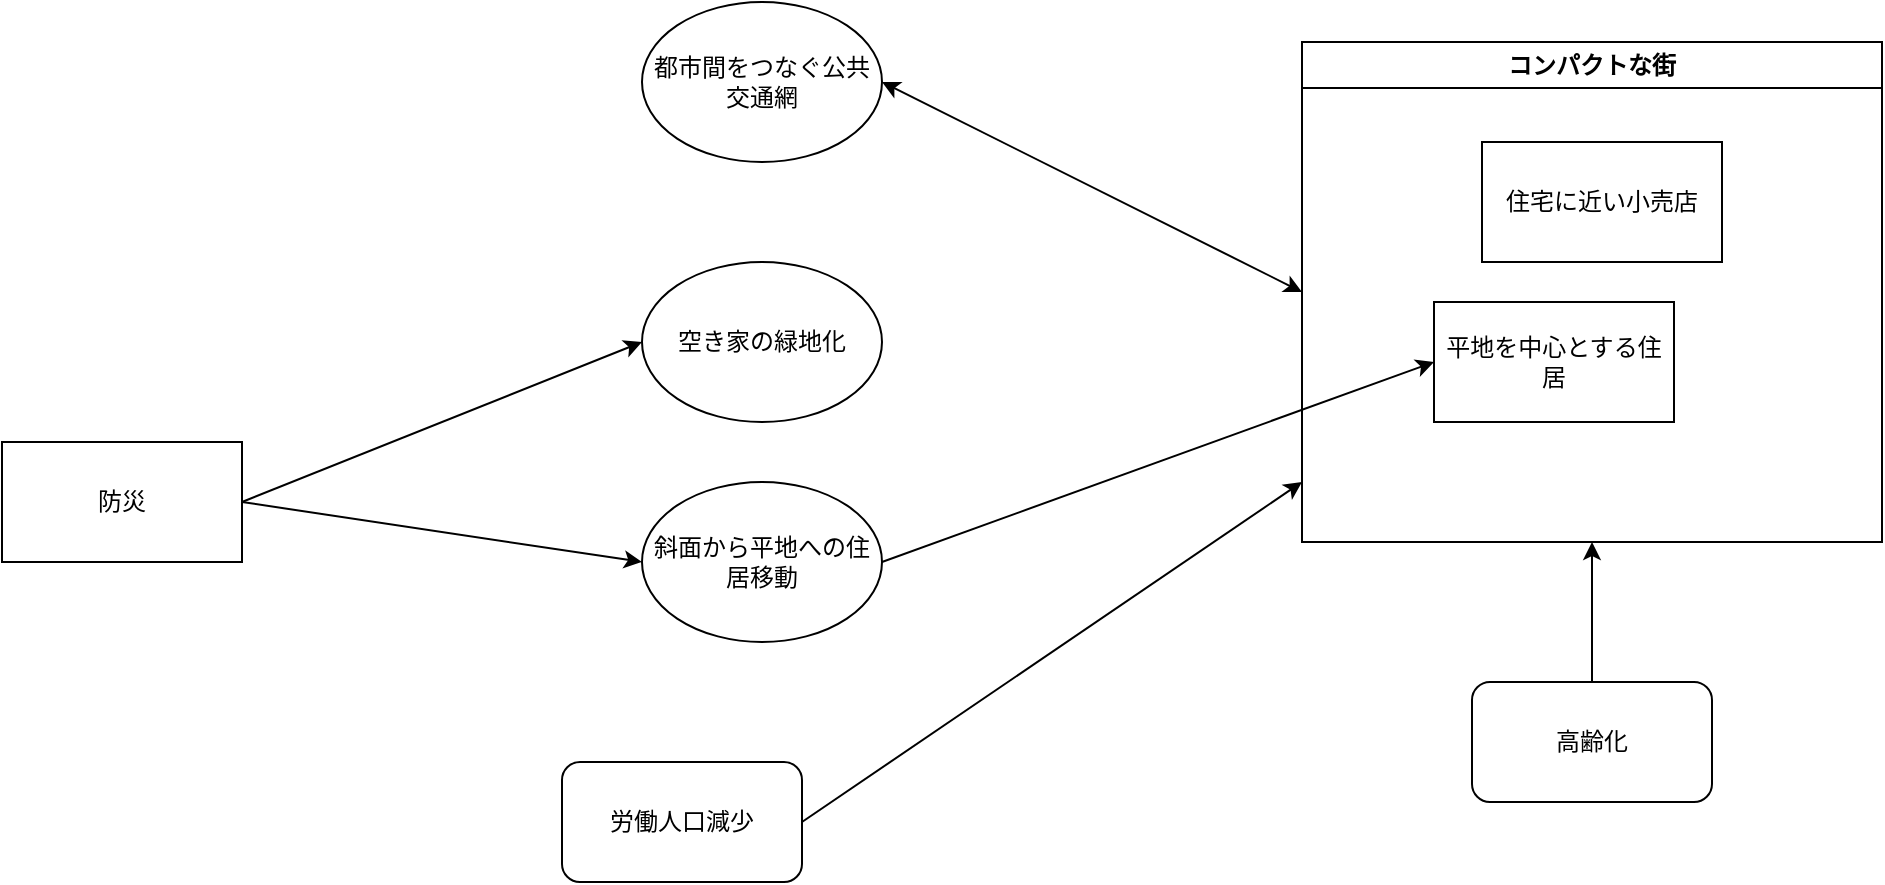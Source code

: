 <mxfile version="26.0.16">
  <diagram name="Page-1" id="c7558073-3199-34d8-9f00-42111426c3f3">
    <mxGraphModel dx="2293" dy="568" grid="1" gridSize="10" guides="1" tooltips="1" connect="1" arrows="1" fold="1" page="1" pageScale="1" pageWidth="826" pageHeight="1169" background="none" math="0" shadow="0">
      <root>
        <mxCell id="0" />
        <mxCell id="1" parent="0" />
        <mxCell id="LbMQaAPlcjFNFcbojx48-96" value="防災" style="rounded=0;whiteSpace=wrap;html=1;" vertex="1" parent="1">
          <mxGeometry x="-10" y="330" width="120" height="60" as="geometry" />
        </mxCell>
        <mxCell id="LbMQaAPlcjFNFcbojx48-101" value="コンパクトな街" style="swimlane;whiteSpace=wrap;html=1;" vertex="1" parent="1">
          <mxGeometry x="640" y="130" width="290" height="250" as="geometry" />
        </mxCell>
        <mxCell id="LbMQaAPlcjFNFcbojx48-100" value="平地を中心とする住居" style="rounded=0;whiteSpace=wrap;html=1;" vertex="1" parent="LbMQaAPlcjFNFcbojx48-101">
          <mxGeometry x="66" y="130" width="120" height="60" as="geometry" />
        </mxCell>
        <mxCell id="LbMQaAPlcjFNFcbojx48-102" value="住宅に近い小売店" style="rounded=0;whiteSpace=wrap;html=1;" vertex="1" parent="LbMQaAPlcjFNFcbojx48-101">
          <mxGeometry x="90" y="50" width="120" height="60" as="geometry" />
        </mxCell>
        <mxCell id="LbMQaAPlcjFNFcbojx48-103" value="労働人口減少" style="rounded=1;whiteSpace=wrap;html=1;" vertex="1" parent="1">
          <mxGeometry x="270" y="490" width="120" height="60" as="geometry" />
        </mxCell>
        <mxCell id="LbMQaAPlcjFNFcbojx48-104" value="高齢化" style="rounded=1;whiteSpace=wrap;html=1;" vertex="1" parent="1">
          <mxGeometry x="725" y="450" width="120" height="60" as="geometry" />
        </mxCell>
        <mxCell id="LbMQaAPlcjFNFcbojx48-105" value="斜面から平地への住居移動" style="ellipse;whiteSpace=wrap;html=1;" vertex="1" parent="1">
          <mxGeometry x="310" y="350" width="120" height="80" as="geometry" />
        </mxCell>
        <mxCell id="LbMQaAPlcjFNFcbojx48-107" value="" style="endArrow=classic;html=1;rounded=0;exitX=1;exitY=0.5;exitDx=0;exitDy=0;entryX=0;entryY=0.5;entryDx=0;entryDy=0;" edge="1" parent="1" source="LbMQaAPlcjFNFcbojx48-96" target="LbMQaAPlcjFNFcbojx48-105">
          <mxGeometry width="50" height="50" relative="1" as="geometry">
            <mxPoint x="390" y="320" as="sourcePoint" />
            <mxPoint x="440" y="270" as="targetPoint" />
          </mxGeometry>
        </mxCell>
        <mxCell id="LbMQaAPlcjFNFcbojx48-108" value="" style="endArrow=classic;html=1;rounded=0;entryX=0;entryY=0.5;entryDx=0;entryDy=0;exitX=1;exitY=0.5;exitDx=0;exitDy=0;" edge="1" parent="1" source="LbMQaAPlcjFNFcbojx48-105" target="LbMQaAPlcjFNFcbojx48-100">
          <mxGeometry width="50" height="50" relative="1" as="geometry">
            <mxPoint x="390" y="320" as="sourcePoint" />
            <mxPoint x="440" y="270" as="targetPoint" />
          </mxGeometry>
        </mxCell>
        <mxCell id="LbMQaAPlcjFNFcbojx48-109" value="" style="endArrow=classic;html=1;rounded=0;exitX=0.5;exitY=0;exitDx=0;exitDy=0;entryX=0.5;entryY=1;entryDx=0;entryDy=0;" edge="1" parent="1" source="LbMQaAPlcjFNFcbojx48-104" target="LbMQaAPlcjFNFcbojx48-101">
          <mxGeometry width="50" height="50" relative="1" as="geometry">
            <mxPoint x="450" y="350" as="sourcePoint" />
            <mxPoint x="500" y="300" as="targetPoint" />
          </mxGeometry>
        </mxCell>
        <mxCell id="LbMQaAPlcjFNFcbojx48-110" value="空き家の緑地化" style="ellipse;whiteSpace=wrap;html=1;" vertex="1" parent="1">
          <mxGeometry x="310" y="240" width="120" height="80" as="geometry" />
        </mxCell>
        <mxCell id="LbMQaAPlcjFNFcbojx48-111" value="" style="endArrow=classic;html=1;rounded=0;exitX=1;exitY=0.5;exitDx=0;exitDy=0;entryX=0;entryY=0.5;entryDx=0;entryDy=0;" edge="1" parent="1" source="LbMQaAPlcjFNFcbojx48-96" target="LbMQaAPlcjFNFcbojx48-110">
          <mxGeometry width="50" height="50" relative="1" as="geometry">
            <mxPoint x="450" y="350" as="sourcePoint" />
            <mxPoint x="500" y="300" as="targetPoint" />
          </mxGeometry>
        </mxCell>
        <mxCell id="LbMQaAPlcjFNFcbojx48-114" value="" style="endArrow=classic;html=1;rounded=0;exitX=1;exitY=0.5;exitDx=0;exitDy=0;" edge="1" parent="1" source="LbMQaAPlcjFNFcbojx48-103">
          <mxGeometry width="50" height="50" relative="1" as="geometry">
            <mxPoint x="450" y="330" as="sourcePoint" />
            <mxPoint x="640" y="350" as="targetPoint" />
          </mxGeometry>
        </mxCell>
        <mxCell id="LbMQaAPlcjFNFcbojx48-115" value="都市間をつなぐ公共交通網" style="ellipse;whiteSpace=wrap;html=1;" vertex="1" parent="1">
          <mxGeometry x="310" y="110" width="120" height="80" as="geometry" />
        </mxCell>
        <mxCell id="LbMQaAPlcjFNFcbojx48-117" value="" style="endArrow=classic;startArrow=classic;html=1;rounded=0;entryX=0;entryY=0.5;entryDx=0;entryDy=0;exitX=1;exitY=0.5;exitDx=0;exitDy=0;" edge="1" parent="1" source="LbMQaAPlcjFNFcbojx48-115" target="LbMQaAPlcjFNFcbojx48-101">
          <mxGeometry width="50" height="50" relative="1" as="geometry">
            <mxPoint x="450" y="330" as="sourcePoint" />
            <mxPoint x="500" y="280" as="targetPoint" />
          </mxGeometry>
        </mxCell>
      </root>
    </mxGraphModel>
  </diagram>
</mxfile>
